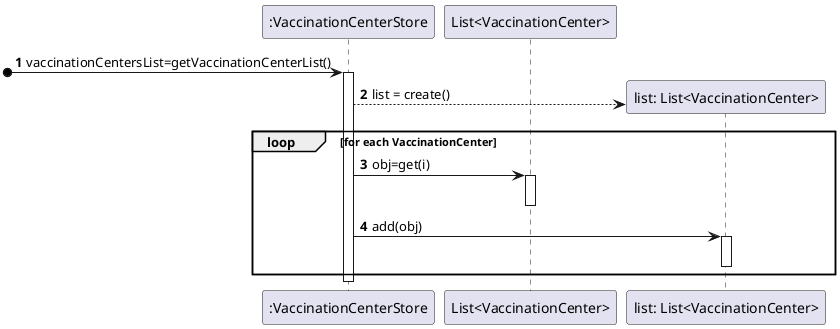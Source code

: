 @startuml getVaccinationCentersList_SD
autonumber

participant ":VaccinationCenterStore" as VCS
participant "List<VaccinationCenter>" as list
participant "list: List<VaccinationCenter>" as listObj


[o-> VCS : vaccinationCentersList=getVaccinationCenterList()
activate VCS

VCS --> listObj **: list = create()

loop for each VaccinationCenter
	
	VCS -> list : obj=get(i)
	activate list
	deactivate list

	VCS -> listObj : add(obj)
	activate listObj
	deactivate listObj

end


deactivate VCS